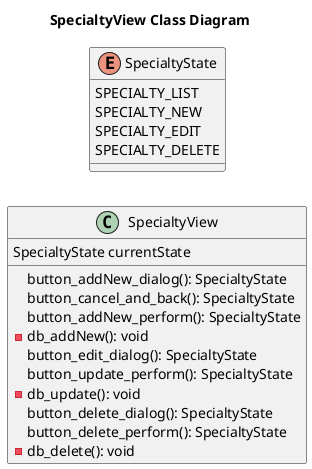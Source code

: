@startuml
'https://plantuml.com/class-diagram

title SpecialtyView Class Diagram

left to right direction
'top to bottom direction

class SpecialtyView {
    SpecialtyState currentState
    button_addNew_dialog(): SpecialtyState
    button_cancel_and_back(): SpecialtyState
    button_addNew_perform(): SpecialtyState
    - db_addNew(): void
    button_edit_dialog(): SpecialtyState
    button_update_perform(): SpecialtyState
    - db_update(): void
    button_delete_dialog(): SpecialtyState
    button_delete_perform(): SpecialtyState
    - db_delete(): void
}

enum SpecialtyState {
    SPECIALTY_LIST
    SPECIALTY_NEW
    SPECIALTY_EDIT
    SPECIALTY_DELETE
}

@enduml